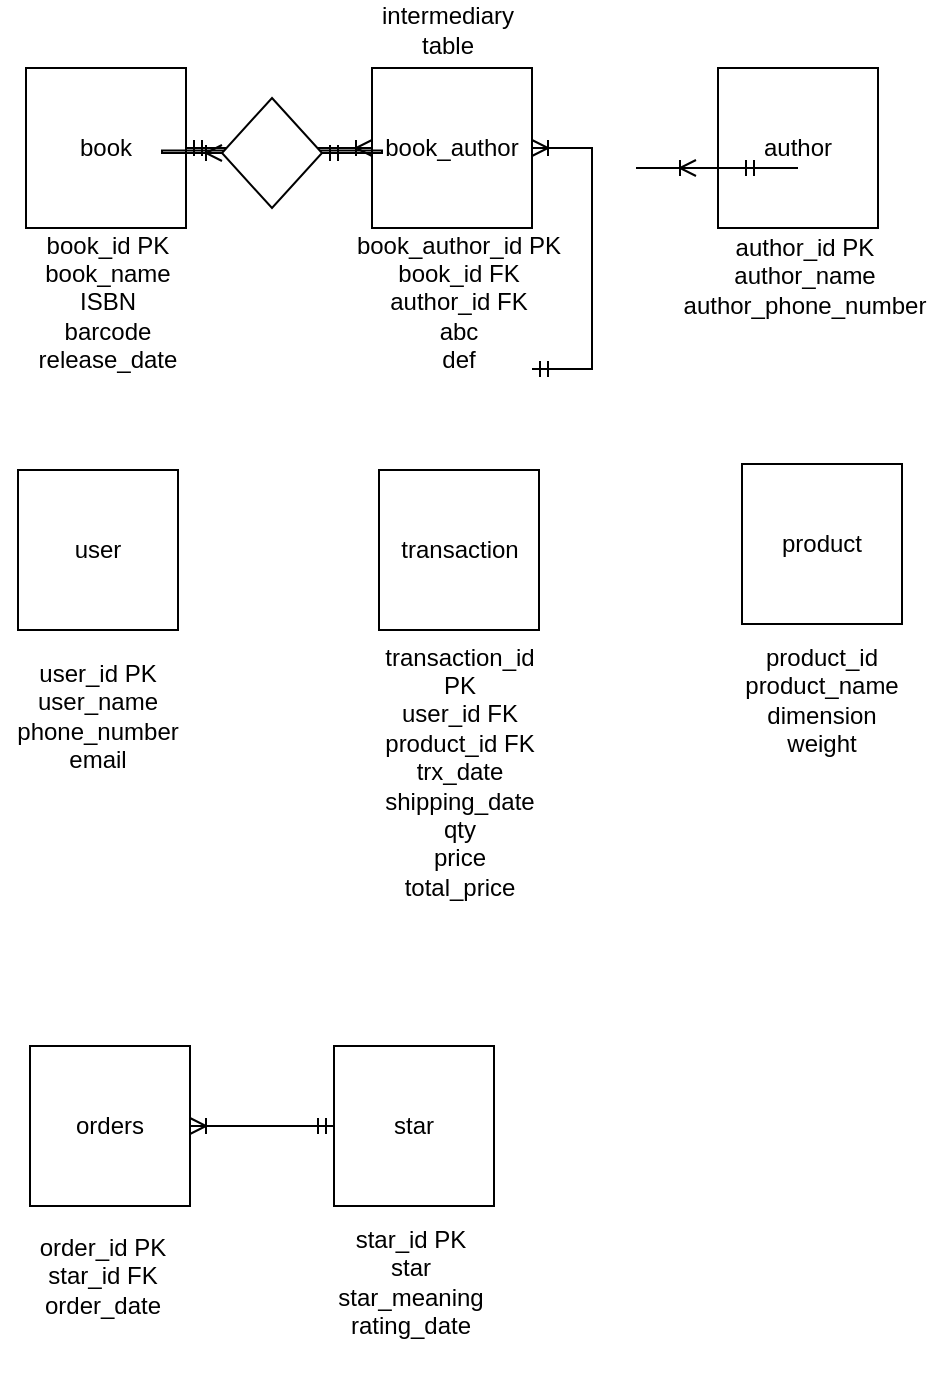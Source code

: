 <mxfile version="24.8.3" pages="2">
  <diagram name="Page-1" id="WYB84IZI063XpdSWgx6y">
    <mxGraphModel dx="794" dy="492" grid="0" gridSize="10" guides="1" tooltips="1" connect="1" arrows="1" fold="1" page="0" pageScale="1" pageWidth="850" pageHeight="1100" math="0" shadow="0">
      <root>
        <mxCell id="0" />
        <mxCell id="1" parent="0" />
        <mxCell id="kTchixmaUQA3eN3Oajts-1" value="book" style="whiteSpace=wrap;html=1;aspect=fixed;" vertex="1" parent="1">
          <mxGeometry x="127" y="215" width="80" height="80" as="geometry" />
        </mxCell>
        <mxCell id="kTchixmaUQA3eN3Oajts-2" value="author" style="whiteSpace=wrap;html=1;aspect=fixed;" vertex="1" parent="1">
          <mxGeometry x="473" y="215" width="80" height="80" as="geometry" />
        </mxCell>
        <mxCell id="kTchixmaUQA3eN3Oajts-4" value="&lt;div&gt;author_id PK&lt;/div&gt;&lt;div&gt;author_name&lt;/div&gt;&lt;div&gt;author_phone_number&lt;/div&gt;" style="text;html=1;align=center;verticalAlign=middle;whiteSpace=wrap;rounded=0;" vertex="1" parent="1">
          <mxGeometry x="471" y="304" width="91" height="30" as="geometry" />
        </mxCell>
        <mxCell id="kTchixmaUQA3eN3Oajts-5" value="book_id PK&lt;div&gt;book_name&lt;/div&gt;&lt;div&gt;ISBN&lt;/div&gt;&lt;div&gt;barcode&lt;/div&gt;&lt;div&gt;release_date&lt;/div&gt;" style="text;html=1;align=center;verticalAlign=middle;whiteSpace=wrap;rounded=0;" vertex="1" parent="1">
          <mxGeometry x="127" y="292" width="82" height="79" as="geometry" />
        </mxCell>
        <mxCell id="kTchixmaUQA3eN3Oajts-6" value="book_author" style="whiteSpace=wrap;html=1;aspect=fixed;" vertex="1" parent="1">
          <mxGeometry x="300" y="215" width="80" height="80" as="geometry" />
        </mxCell>
        <mxCell id="kTchixmaUQA3eN3Oajts-7" value="" style="edgeStyle=entityRelationEdgeStyle;fontSize=12;html=1;endArrow=ERoneToMany;startArrow=ERmandOne;rounded=0;exitX=1;exitY=0.5;exitDx=0;exitDy=0;entryX=0;entryY=0.5;entryDx=0;entryDy=0;" edge="1" parent="1" source="kTchixmaUQA3eN3Oajts-17" target="kTchixmaUQA3eN3Oajts-6">
          <mxGeometry width="100" height="100" relative="1" as="geometry">
            <mxPoint x="226" y="195" as="sourcePoint" />
            <mxPoint x="326" y="95" as="targetPoint" />
          </mxGeometry>
        </mxCell>
        <mxCell id="kTchixmaUQA3eN3Oajts-8" value="" style="edgeStyle=entityRelationEdgeStyle;fontSize=12;html=1;endArrow=ERoneToMany;startArrow=ERmandOne;rounded=0;exitX=0;exitY=0.5;exitDx=0;exitDy=0;entryX=1;entryY=0.5;entryDx=0;entryDy=0;" edge="1" parent="1" target="kTchixmaUQA3eN3Oajts-6">
          <mxGeometry width="100" height="100" relative="1" as="geometry">
            <mxPoint x="380" y="365.5" as="sourcePoint" />
            <mxPoint x="446" y="310" as="targetPoint" />
          </mxGeometry>
        </mxCell>
        <mxCell id="kTchixmaUQA3eN3Oajts-9" value="intermediary table" style="text;html=1;align=center;verticalAlign=middle;whiteSpace=wrap;rounded=0;" vertex="1" parent="1">
          <mxGeometry x="308" y="181" width="60" height="30" as="geometry" />
        </mxCell>
        <mxCell id="kTchixmaUQA3eN3Oajts-10" value="book_author_id PK&lt;div&gt;book_id FK&lt;/div&gt;&lt;div&gt;author_id FK&lt;/div&gt;&lt;div&gt;abc&lt;/div&gt;&lt;div&gt;def&lt;/div&gt;" style="text;html=1;align=center;verticalAlign=middle;whiteSpace=wrap;rounded=0;" vertex="1" parent="1">
          <mxGeometry x="238" y="316.5" width="211" height="30" as="geometry" />
        </mxCell>
        <mxCell id="kTchixmaUQA3eN3Oajts-11" value="user" style="whiteSpace=wrap;html=1;aspect=fixed;" vertex="1" parent="1">
          <mxGeometry x="123" y="416" width="80" height="80" as="geometry" />
        </mxCell>
        <mxCell id="kTchixmaUQA3eN3Oajts-12" value="product" style="whiteSpace=wrap;html=1;aspect=fixed;" vertex="1" parent="1">
          <mxGeometry x="485" y="413" width="80" height="80" as="geometry" />
        </mxCell>
        <mxCell id="kTchixmaUQA3eN3Oajts-13" value="transaction" style="whiteSpace=wrap;html=1;aspect=fixed;" vertex="1" parent="1">
          <mxGeometry x="303.5" y="416" width="80" height="80" as="geometry" />
        </mxCell>
        <mxCell id="kTchixmaUQA3eN3Oajts-14" value="user_id PK&lt;div&gt;user_name&lt;/div&gt;&lt;div&gt;phone_number&lt;/div&gt;&lt;div&gt;email&lt;/div&gt;" style="text;html=1;align=center;verticalAlign=middle;whiteSpace=wrap;rounded=0;" vertex="1" parent="1">
          <mxGeometry x="122" y="499" width="82" height="79" as="geometry" />
        </mxCell>
        <mxCell id="kTchixmaUQA3eN3Oajts-15" value="product_id&lt;div&gt;product_name&lt;/div&gt;&lt;div&gt;dimension&lt;/div&gt;&lt;div&gt;weight&lt;/div&gt;" style="text;html=1;align=center;verticalAlign=middle;whiteSpace=wrap;rounded=0;" vertex="1" parent="1">
          <mxGeometry x="484" y="491" width="82" height="79" as="geometry" />
        </mxCell>
        <mxCell id="kTchixmaUQA3eN3Oajts-16" value="transaction_id PK&lt;div&gt;user_id FK&lt;/div&gt;&lt;div&gt;product_id FK&lt;/div&gt;&lt;div&gt;trx_date&lt;/div&gt;&lt;div&gt;shipping_date&lt;/div&gt;&lt;div&gt;qty&lt;/div&gt;&lt;div&gt;price&lt;/div&gt;&lt;div&gt;total_price&lt;br&gt;&lt;div&gt;&lt;br&gt;&lt;/div&gt;&lt;/div&gt;" style="text;html=1;align=center;verticalAlign=middle;whiteSpace=wrap;rounded=0;" vertex="1" parent="1">
          <mxGeometry x="302.5" y="499" width="82" height="150" as="geometry" />
        </mxCell>
        <mxCell id="kTchixmaUQA3eN3Oajts-18" value="" style="edgeStyle=entityRelationEdgeStyle;fontSize=12;html=1;endArrow=ERoneToMany;startArrow=ERmandOne;rounded=0;exitX=1;exitY=0.5;exitDx=0;exitDy=0;entryX=0;entryY=0.5;entryDx=0;entryDy=0;" edge="1" parent="1" source="kTchixmaUQA3eN3Oajts-1" target="kTchixmaUQA3eN3Oajts-17">
          <mxGeometry width="100" height="100" relative="1" as="geometry">
            <mxPoint x="207" y="255" as="sourcePoint" />
            <mxPoint x="300" y="255" as="targetPoint" />
          </mxGeometry>
        </mxCell>
        <mxCell id="kTchixmaUQA3eN3Oajts-17" value="" style="rhombus;whiteSpace=wrap;html=1;" vertex="1" parent="1">
          <mxGeometry x="225" y="230" width="50" height="55" as="geometry" />
        </mxCell>
        <mxCell id="kTchixmaUQA3eN3Oajts-20" value="" style="edgeStyle=entityRelationEdgeStyle;fontSize=12;html=1;endArrow=ERoneToMany;startArrow=ERmandOne;rounded=0;exitX=0;exitY=0.5;exitDx=0;exitDy=0;entryX=1;entryY=0.5;entryDx=0;entryDy=0;" edge="1" parent="1" source="kTchixmaUQA3eN3Oajts-23" target="kTchixmaUQA3eN3Oajts-21">
          <mxGeometry width="100" height="100" relative="1" as="geometry">
            <mxPoint x="262" y="848" as="sourcePoint" />
            <mxPoint x="219" y="958.5" as="targetPoint" />
          </mxGeometry>
        </mxCell>
        <mxCell id="kTchixmaUQA3eN3Oajts-21" value="orders" style="whiteSpace=wrap;html=1;aspect=fixed;" vertex="1" parent="1">
          <mxGeometry x="129" y="704" width="80" height="80" as="geometry" />
        </mxCell>
        <mxCell id="kTchixmaUQA3eN3Oajts-22" value="order_id PK&lt;div&gt;star_id FK&lt;br&gt;&lt;div&gt;order_date&lt;/div&gt;&lt;div&gt;&lt;br&gt;&lt;/div&gt;&lt;/div&gt;" style="text;html=1;align=center;verticalAlign=middle;whiteSpace=wrap;rounded=0;" vertex="1" parent="1">
          <mxGeometry x="114" y="778" width="103" height="96" as="geometry" />
        </mxCell>
        <mxCell id="kTchixmaUQA3eN3Oajts-23" value="star" style="whiteSpace=wrap;html=1;aspect=fixed;" vertex="1" parent="1">
          <mxGeometry x="281" y="704" width="80" height="80" as="geometry" />
        </mxCell>
        <mxCell id="kTchixmaUQA3eN3Oajts-24" value="&lt;div&gt;star_id PK&lt;/div&gt;&lt;div&gt;star&lt;/div&gt;&lt;div&gt;star_meaning&lt;/div&gt;&lt;div&gt;rating_date&lt;/div&gt;" style="text;html=1;align=center;verticalAlign=middle;whiteSpace=wrap;rounded=0;" vertex="1" parent="1">
          <mxGeometry x="268" y="774" width="103" height="96" as="geometry" />
        </mxCell>
        <mxCell id="kTchixmaUQA3eN3Oajts-25" value="" style="edgeStyle=entityRelationEdgeStyle;fontSize=12;html=1;endArrow=ERoneToMany;startArrow=ERmandOne;rounded=0;exitX=0;exitY=0.5;exitDx=0;exitDy=0;entryX=1;entryY=0.5;entryDx=0;entryDy=0;" edge="1" parent="1">
          <mxGeometry width="100" height="100" relative="1" as="geometry">
            <mxPoint x="483" y="265" as="sourcePoint" />
            <mxPoint x="462" y="265" as="targetPoint" />
            <Array as="points">
              <mxPoint x="238" y="731" />
              <mxPoint x="224" y="536" />
            </Array>
          </mxGeometry>
        </mxCell>
      </root>
    </mxGraphModel>
  </diagram>
  <diagram id="pTX9Vx6Rg0xXA8B6ACwH" name="Page-2">
    <mxGraphModel dx="1194" dy="492" grid="0" gridSize="10" guides="1" tooltips="1" connect="1" arrows="1" fold="1" page="0" pageScale="1" pageWidth="850" pageHeight="1100" math="0" shadow="0">
      <root>
        <mxCell id="0" />
        <mxCell id="1" parent="0" />
        <mxCell id="o-yQx5FVon8fowpq4nCO-3" value="DB" style="shape=cylinder3;whiteSpace=wrap;html=1;boundedLbl=1;backgroundOutline=1;size=15;" vertex="1" parent="1">
          <mxGeometry x="-102" y="124" width="60" height="80" as="geometry" />
        </mxCell>
        <mxCell id="o-yQx5FVon8fowpq4nCO-4" value="DWH" style="shape=cylinder3;whiteSpace=wrap;html=1;boundedLbl=1;backgroundOutline=1;size=15;" vertex="1" parent="1">
          <mxGeometry x="119" y="124" width="60" height="80" as="geometry" />
        </mxCell>
        <mxCell id="o-yQx5FVon8fowpq4nCO-5" style="edgeStyle=orthogonalEdgeStyle;rounded=0;orthogonalLoop=1;jettySize=auto;html=1;entryX=0;entryY=0.5;entryDx=0;entryDy=0;entryPerimeter=0;" edge="1" parent="1" source="o-yQx5FVon8fowpq4nCO-3" target="o-yQx5FVon8fowpq4nCO-4">
          <mxGeometry relative="1" as="geometry" />
        </mxCell>
        <mxCell id="o-yQx5FVon8fowpq4nCO-6" value="Excel" style="whiteSpace=wrap;html=1;aspect=fixed;" vertex="1" parent="1">
          <mxGeometry x="-108" y="238" width="80" height="80" as="geometry" />
        </mxCell>
        <mxCell id="o-yQx5FVon8fowpq4nCO-7" style="edgeStyle=orthogonalEdgeStyle;rounded=0;orthogonalLoop=1;jettySize=auto;html=1;entryX=0.5;entryY=1;entryDx=0;entryDy=0;entryPerimeter=0;" edge="1" parent="1" source="o-yQx5FVon8fowpq4nCO-6" target="o-yQx5FVon8fowpq4nCO-4">
          <mxGeometry relative="1" as="geometry" />
        </mxCell>
        <mxCell id="o-yQx5FVon8fowpq4nCO-8" value="profit&lt;div&gt;nett_profit = total_price (DB) x PPn (excel)&lt;/div&gt;" style="text;html=1;align=center;verticalAlign=middle;whiteSpace=wrap;rounded=0;" vertex="1" parent="1">
          <mxGeometry x="44" y="81" width="237" height="30" as="geometry" />
        </mxCell>
      </root>
    </mxGraphModel>
  </diagram>
</mxfile>
